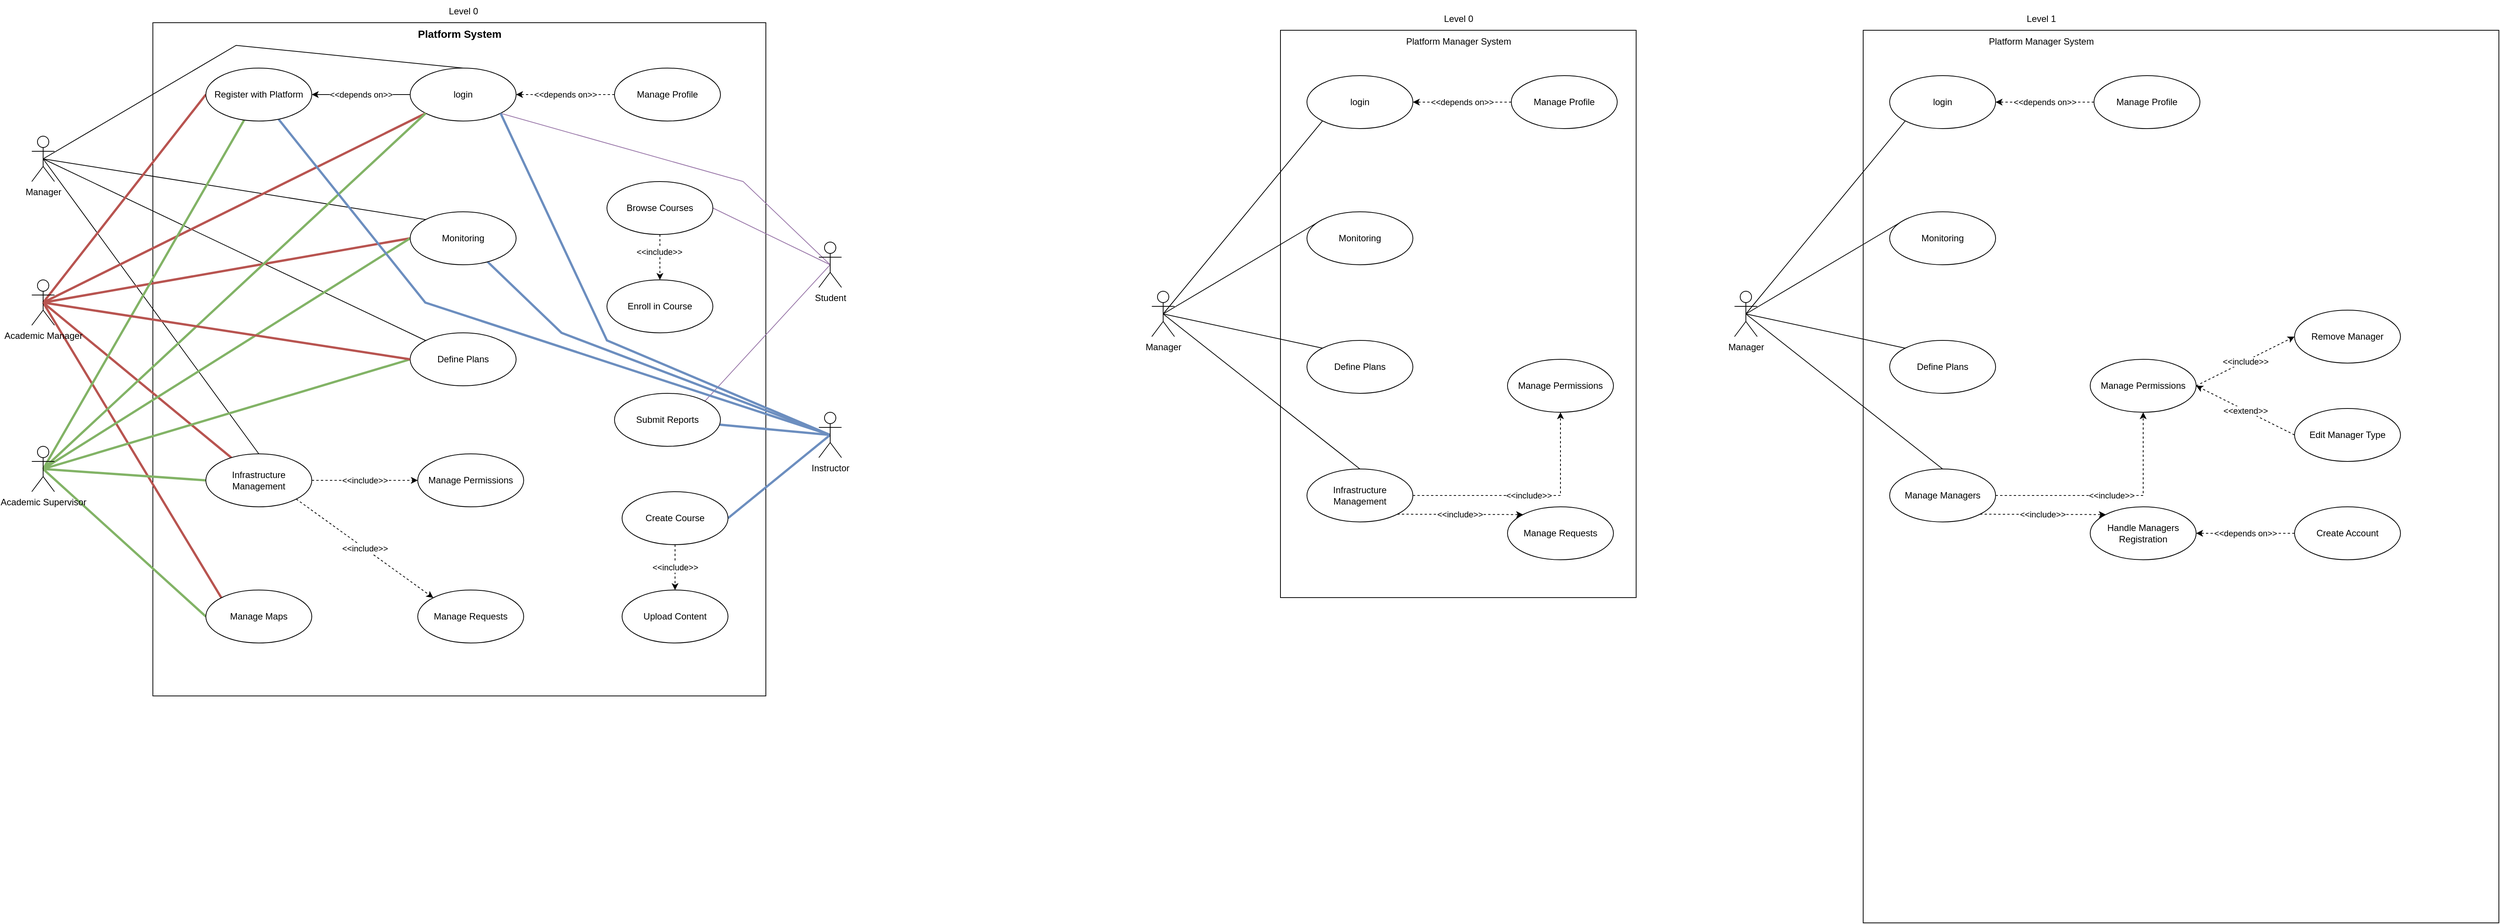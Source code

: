 <mxfile version="21.6.6" type="github">
  <diagram name="Page-1" id="dtunkNTb8zr2kekEWjOD">
    <mxGraphModel dx="2327" dy="809" grid="1" gridSize="10" guides="1" tooltips="1" connect="1" arrows="1" fold="1" page="1" pageScale="1" pageWidth="827" pageHeight="1169" math="0" shadow="0">
      <root>
        <mxCell id="0" />
        <mxCell id="1" parent="0" />
        <mxCell id="l33ZeKzNZCgtsfxWotkb-139" value="" style="rounded=0;whiteSpace=wrap;html=1;" vertex="1" parent="1">
          <mxGeometry x="1650" y="50" width="470" height="750" as="geometry" />
        </mxCell>
        <mxCell id="l33ZeKzNZCgtsfxWotkb-1" value="" style="rounded=0;whiteSpace=wrap;html=1;" vertex="1" parent="1">
          <mxGeometry x="160" y="40" width="810" height="890" as="geometry" />
        </mxCell>
        <mxCell id="l33ZeKzNZCgtsfxWotkb-4" value="&lt;span style=&quot;font-size: 14px;&quot;&gt;&lt;b&gt;Platform System&lt;/b&gt;&lt;/span&gt;" style="text;html=1;align=center;verticalAlign=middle;resizable=0;points=[];autosize=1;strokeColor=none;fillColor=none;" vertex="1" parent="1">
          <mxGeometry x="500" y="40" width="130" height="30" as="geometry" />
        </mxCell>
        <mxCell id="l33ZeKzNZCgtsfxWotkb-74" style="rounded=0;orthogonalLoop=1;jettySize=auto;html=1;exitX=0.5;exitY=0.5;exitDx=0;exitDy=0;exitPerimeter=0;entryX=0.5;entryY=0;entryDx=0;entryDy=0;endArrow=none;endFill=0;" edge="1" parent="1" source="l33ZeKzNZCgtsfxWotkb-6" target="l33ZeKzNZCgtsfxWotkb-7">
          <mxGeometry relative="1" as="geometry">
            <Array as="points">
              <mxPoint x="270" y="70" />
            </Array>
          </mxGeometry>
        </mxCell>
        <mxCell id="l33ZeKzNZCgtsfxWotkb-88" style="rounded=0;orthogonalLoop=1;jettySize=auto;html=1;exitX=0.5;exitY=0.5;exitDx=0;exitDy=0;exitPerimeter=0;entryX=0;entryY=0;entryDx=0;entryDy=0;endArrow=none;endFill=0;" edge="1" parent="1" source="l33ZeKzNZCgtsfxWotkb-6" target="l33ZeKzNZCgtsfxWotkb-35">
          <mxGeometry relative="1" as="geometry" />
        </mxCell>
        <mxCell id="l33ZeKzNZCgtsfxWotkb-89" style="rounded=0;orthogonalLoop=1;jettySize=auto;html=1;exitX=0.5;exitY=0.5;exitDx=0;exitDy=0;exitPerimeter=0;entryX=0;entryY=0;entryDx=0;entryDy=0;endArrow=none;endFill=0;" edge="1" parent="1" source="l33ZeKzNZCgtsfxWotkb-6" target="l33ZeKzNZCgtsfxWotkb-30">
          <mxGeometry relative="1" as="geometry" />
        </mxCell>
        <mxCell id="l33ZeKzNZCgtsfxWotkb-90" style="rounded=0;orthogonalLoop=1;jettySize=auto;html=1;exitX=0.5;exitY=0.5;exitDx=0;exitDy=0;exitPerimeter=0;entryX=0.5;entryY=0;entryDx=0;entryDy=0;endArrow=none;endFill=0;" edge="1" parent="1" source="l33ZeKzNZCgtsfxWotkb-6" target="l33ZeKzNZCgtsfxWotkb-51">
          <mxGeometry relative="1" as="geometry" />
        </mxCell>
        <mxCell id="l33ZeKzNZCgtsfxWotkb-6" value="Manager" style="shape=umlActor;verticalLabelPosition=bottom;verticalAlign=top;html=1;outlineConnect=0;" vertex="1" parent="1">
          <mxGeometry y="190" width="30" height="60" as="geometry" />
        </mxCell>
        <mxCell id="l33ZeKzNZCgtsfxWotkb-18" value="&amp;lt;&amp;lt;depends on&amp;gt;&amp;gt;" style="edgeStyle=orthogonalEdgeStyle;rounded=0;orthogonalLoop=1;jettySize=auto;html=1;exitX=0;exitY=0.5;exitDx=0;exitDy=0;" edge="1" parent="1" source="l33ZeKzNZCgtsfxWotkb-7" target="l33ZeKzNZCgtsfxWotkb-14">
          <mxGeometry relative="1" as="geometry" />
        </mxCell>
        <mxCell id="l33ZeKzNZCgtsfxWotkb-7" value="login" style="ellipse;whiteSpace=wrap;html=1;" vertex="1" parent="1">
          <mxGeometry x="500" y="100" width="140" height="70" as="geometry" />
        </mxCell>
        <mxCell id="l33ZeKzNZCgtsfxWotkb-9" value="&amp;lt;&amp;lt;depends on&amp;gt;&amp;gt;" style="edgeStyle=orthogonalEdgeStyle;rounded=0;orthogonalLoop=1;jettySize=auto;html=1;dashed=1;" edge="1" parent="1" source="l33ZeKzNZCgtsfxWotkb-8" target="l33ZeKzNZCgtsfxWotkb-7">
          <mxGeometry relative="1" as="geometry" />
        </mxCell>
        <mxCell id="l33ZeKzNZCgtsfxWotkb-8" value="Manage Profile" style="ellipse;whiteSpace=wrap;html=1;" vertex="1" parent="1">
          <mxGeometry x="770" y="100" width="140" height="70" as="geometry" />
        </mxCell>
        <mxCell id="l33ZeKzNZCgtsfxWotkb-75" style="rounded=0;orthogonalLoop=1;jettySize=auto;html=1;exitX=0.5;exitY=0.5;exitDx=0;exitDy=0;exitPerimeter=0;entryX=0;entryY=0.5;entryDx=0;entryDy=0;strokeColor=#b85450;fillColor=#f8cecc;endArrow=none;endFill=0;strokeWidth=3;" edge="1" parent="1" source="l33ZeKzNZCgtsfxWotkb-10" target="l33ZeKzNZCgtsfxWotkb-14">
          <mxGeometry relative="1" as="geometry" />
        </mxCell>
        <mxCell id="l33ZeKzNZCgtsfxWotkb-78" style="rounded=0;orthogonalLoop=1;jettySize=auto;html=1;exitX=0.5;exitY=0.5;exitDx=0;exitDy=0;exitPerimeter=0;entryX=0;entryY=1;entryDx=0;entryDy=0;strokeColor=#b85450;fillColor=#f8cecc;endArrow=none;endFill=0;strokeWidth=3;" edge="1" parent="1" source="l33ZeKzNZCgtsfxWotkb-10" target="l33ZeKzNZCgtsfxWotkb-7">
          <mxGeometry relative="1" as="geometry" />
        </mxCell>
        <mxCell id="l33ZeKzNZCgtsfxWotkb-79" style="rounded=0;orthogonalLoop=1;jettySize=auto;html=1;exitX=0.5;exitY=0.5;exitDx=0;exitDy=0;exitPerimeter=0;strokeColor=#b85450;fillColor=#f8cecc;endArrow=none;endFill=0;strokeWidth=3;" edge="1" parent="1" source="l33ZeKzNZCgtsfxWotkb-10" target="l33ZeKzNZCgtsfxWotkb-51">
          <mxGeometry relative="1" as="geometry" />
        </mxCell>
        <mxCell id="l33ZeKzNZCgtsfxWotkb-80" style="rounded=0;orthogonalLoop=1;jettySize=auto;html=1;exitX=0.5;exitY=0.5;exitDx=0;exitDy=0;exitPerimeter=0;entryX=0;entryY=0;entryDx=0;entryDy=0;strokeColor=#b85450;fillColor=#f8cecc;endArrow=none;endFill=0;strokeWidth=3;" edge="1" parent="1" source="l33ZeKzNZCgtsfxWotkb-10" target="l33ZeKzNZCgtsfxWotkb-50">
          <mxGeometry relative="1" as="geometry" />
        </mxCell>
        <mxCell id="l33ZeKzNZCgtsfxWotkb-83" style="rounded=0;orthogonalLoop=1;jettySize=auto;html=1;exitX=0.5;exitY=0.5;exitDx=0;exitDy=0;exitPerimeter=0;entryX=0;entryY=0.5;entryDx=0;entryDy=0;strokeColor=#b85450;fillColor=#f8cecc;endArrow=none;endFill=0;strokeWidth=3;" edge="1" parent="1" source="l33ZeKzNZCgtsfxWotkb-10" target="l33ZeKzNZCgtsfxWotkb-35">
          <mxGeometry relative="1" as="geometry" />
        </mxCell>
        <mxCell id="l33ZeKzNZCgtsfxWotkb-10" value="Academic Manager" style="shape=umlActor;verticalLabelPosition=bottom;verticalAlign=top;html=1;outlineConnect=0;" vertex="1" parent="1">
          <mxGeometry y="380" width="30" height="60" as="geometry" />
        </mxCell>
        <mxCell id="l33ZeKzNZCgtsfxWotkb-93" style="rounded=0;orthogonalLoop=1;jettySize=auto;html=1;exitX=0.5;exitY=0.5;exitDx=0;exitDy=0;exitPerimeter=0;entryX=1;entryY=0.5;entryDx=0;entryDy=0;endArrow=none;endFill=0;fillColor=#e1d5e7;strokeColor=#9673a6;" edge="1" parent="1" source="l33ZeKzNZCgtsfxWotkb-11" target="l33ZeKzNZCgtsfxWotkb-48">
          <mxGeometry relative="1" as="geometry">
            <Array as="points" />
          </mxGeometry>
        </mxCell>
        <mxCell id="l33ZeKzNZCgtsfxWotkb-94" style="rounded=0;orthogonalLoop=1;jettySize=auto;html=1;exitX=0.5;exitY=0.5;exitDx=0;exitDy=0;exitPerimeter=0;entryX=1;entryY=1;entryDx=0;entryDy=0;endArrow=none;endFill=0;fillColor=#e1d5e7;strokeColor=#9673a6;" edge="1" parent="1" source="l33ZeKzNZCgtsfxWotkb-11" target="l33ZeKzNZCgtsfxWotkb-7">
          <mxGeometry relative="1" as="geometry">
            <Array as="points">
              <mxPoint x="940" y="250" />
            </Array>
          </mxGeometry>
        </mxCell>
        <mxCell id="l33ZeKzNZCgtsfxWotkb-97" style="rounded=0;orthogonalLoop=1;jettySize=auto;html=1;exitX=0.5;exitY=0.5;exitDx=0;exitDy=0;exitPerimeter=0;entryX=1;entryY=0;entryDx=0;entryDy=0;endArrow=none;endFill=0;fillColor=#e1d5e7;strokeColor=#9673a6;" edge="1" parent="1" source="l33ZeKzNZCgtsfxWotkb-11" target="l33ZeKzNZCgtsfxWotkb-49">
          <mxGeometry relative="1" as="geometry" />
        </mxCell>
        <mxCell id="l33ZeKzNZCgtsfxWotkb-11" value="Student" style="shape=umlActor;verticalLabelPosition=bottom;verticalAlign=top;html=1;outlineConnect=0;" vertex="1" parent="1">
          <mxGeometry x="1040" y="330" width="30" height="60" as="geometry" />
        </mxCell>
        <mxCell id="l33ZeKzNZCgtsfxWotkb-84" style="rounded=0;orthogonalLoop=1;jettySize=auto;html=1;exitX=0.5;exitY=0.5;exitDx=0;exitDy=0;exitPerimeter=0;entryX=0;entryY=0.5;entryDx=0;entryDy=0;strokeColor=#82b366;fillColor=#d5e8d4;endArrow=none;endFill=0;strokeWidth=3;" edge="1" parent="1" source="l33ZeKzNZCgtsfxWotkb-12" target="l33ZeKzNZCgtsfxWotkb-50">
          <mxGeometry relative="1" as="geometry" />
        </mxCell>
        <mxCell id="l33ZeKzNZCgtsfxWotkb-85" style="rounded=0;orthogonalLoop=1;jettySize=auto;html=1;exitX=0.5;exitY=0.5;exitDx=0;exitDy=0;exitPerimeter=0;entryX=0;entryY=0.5;entryDx=0;entryDy=0;strokeColor=#82b366;fillColor=#d5e8d4;endArrow=none;endFill=0;strokeWidth=3;" edge="1" parent="1" source="l33ZeKzNZCgtsfxWotkb-12" target="l33ZeKzNZCgtsfxWotkb-51">
          <mxGeometry relative="1" as="geometry" />
        </mxCell>
        <mxCell id="l33ZeKzNZCgtsfxWotkb-86" style="rounded=0;orthogonalLoop=1;jettySize=auto;html=1;exitX=0.5;exitY=0.5;exitDx=0;exitDy=0;exitPerimeter=0;entryX=0;entryY=0.5;entryDx=0;entryDy=0;strokeColor=#82b366;fillColor=#d5e8d4;endArrow=none;endFill=0;strokeWidth=3;" edge="1" parent="1" source="l33ZeKzNZCgtsfxWotkb-12" target="l33ZeKzNZCgtsfxWotkb-30">
          <mxGeometry relative="1" as="geometry" />
        </mxCell>
        <mxCell id="l33ZeKzNZCgtsfxWotkb-87" style="rounded=0;orthogonalLoop=1;jettySize=auto;html=1;exitX=0.5;exitY=0.5;exitDx=0;exitDy=0;exitPerimeter=0;entryX=0;entryY=0.5;entryDx=0;entryDy=0;strokeColor=#82b366;fillColor=#d5e8d4;endArrow=none;endFill=0;strokeWidth=3;" edge="1" parent="1" source="l33ZeKzNZCgtsfxWotkb-12" target="l33ZeKzNZCgtsfxWotkb-35">
          <mxGeometry relative="1" as="geometry" />
        </mxCell>
        <mxCell id="l33ZeKzNZCgtsfxWotkb-91" style="rounded=0;orthogonalLoop=1;jettySize=auto;html=1;exitX=0.5;exitY=0.5;exitDx=0;exitDy=0;exitPerimeter=0;entryX=0;entryY=1;entryDx=0;entryDy=0;fillColor=#d5e8d4;strokeColor=#82b366;endArrow=none;endFill=0;strokeWidth=3;" edge="1" parent="1" source="l33ZeKzNZCgtsfxWotkb-12" target="l33ZeKzNZCgtsfxWotkb-7">
          <mxGeometry relative="1" as="geometry" />
        </mxCell>
        <mxCell id="l33ZeKzNZCgtsfxWotkb-106" style="rounded=0;orthogonalLoop=1;jettySize=auto;html=1;exitX=0.5;exitY=0.5;exitDx=0;exitDy=0;exitPerimeter=0;endArrow=none;endFill=0;fillColor=#d5e8d4;strokeColor=#82b366;strokeWidth=3;" edge="1" parent="1" source="l33ZeKzNZCgtsfxWotkb-12" target="l33ZeKzNZCgtsfxWotkb-14">
          <mxGeometry relative="1" as="geometry" />
        </mxCell>
        <mxCell id="l33ZeKzNZCgtsfxWotkb-12" value="Academic Supervisor" style="shape=umlActor;verticalLabelPosition=bottom;verticalAlign=top;html=1;outlineConnect=0;" vertex="1" parent="1">
          <mxGeometry y="600" width="30" height="60" as="geometry" />
        </mxCell>
        <mxCell id="l33ZeKzNZCgtsfxWotkb-96" style="rounded=0;orthogonalLoop=1;jettySize=auto;html=1;exitX=0.5;exitY=0.5;exitDx=0;exitDy=0;exitPerimeter=0;endArrow=none;endFill=0;fillColor=#dae8fc;strokeColor=#6c8ebf;strokeWidth=3;" edge="1" parent="1" source="l33ZeKzNZCgtsfxWotkb-13" target="l33ZeKzNZCgtsfxWotkb-49">
          <mxGeometry relative="1" as="geometry" />
        </mxCell>
        <mxCell id="l33ZeKzNZCgtsfxWotkb-98" style="rounded=0;orthogonalLoop=1;jettySize=auto;html=1;exitX=0.5;exitY=0.5;exitDx=0;exitDy=0;exitPerimeter=0;entryX=1;entryY=0.5;entryDx=0;entryDy=0;endArrow=none;endFill=0;fillColor=#dae8fc;strokeColor=#6c8ebf;strokeWidth=3;" edge="1" parent="1" source="l33ZeKzNZCgtsfxWotkb-13" target="l33ZeKzNZCgtsfxWotkb-53">
          <mxGeometry relative="1" as="geometry" />
        </mxCell>
        <mxCell id="l33ZeKzNZCgtsfxWotkb-99" style="rounded=0;orthogonalLoop=1;jettySize=auto;html=1;exitX=0.5;exitY=0.5;exitDx=0;exitDy=0;exitPerimeter=0;entryX=1;entryY=1;entryDx=0;entryDy=0;endArrow=none;endFill=0;fillColor=#dae8fc;strokeColor=#6c8ebf;strokeWidth=3;" edge="1" parent="1" source="l33ZeKzNZCgtsfxWotkb-13" target="l33ZeKzNZCgtsfxWotkb-7">
          <mxGeometry relative="1" as="geometry">
            <Array as="points">
              <mxPoint x="760" y="460" />
            </Array>
          </mxGeometry>
        </mxCell>
        <mxCell id="l33ZeKzNZCgtsfxWotkb-107" style="rounded=0;orthogonalLoop=1;jettySize=auto;html=1;exitX=0.5;exitY=0.5;exitDx=0;exitDy=0;exitPerimeter=0;endArrow=none;endFill=0;fillColor=#dae8fc;strokeColor=#6c8ebf;strokeWidth=3;" edge="1" parent="1" source="l33ZeKzNZCgtsfxWotkb-13" target="l33ZeKzNZCgtsfxWotkb-14">
          <mxGeometry relative="1" as="geometry">
            <Array as="points">
              <mxPoint x="520" y="410" />
            </Array>
          </mxGeometry>
        </mxCell>
        <mxCell id="l33ZeKzNZCgtsfxWotkb-108" style="rounded=0;orthogonalLoop=1;jettySize=auto;html=1;exitX=0.5;exitY=0.5;exitDx=0;exitDy=0;exitPerimeter=0;endArrow=none;endFill=0;fillColor=#dae8fc;strokeColor=#6c8ebf;strokeWidth=3;" edge="1" parent="1" source="l33ZeKzNZCgtsfxWotkb-13" target="l33ZeKzNZCgtsfxWotkb-35">
          <mxGeometry relative="1" as="geometry">
            <Array as="points">
              <mxPoint x="700" y="450" />
            </Array>
          </mxGeometry>
        </mxCell>
        <mxCell id="l33ZeKzNZCgtsfxWotkb-13" value="Instructor" style="shape=umlActor;verticalLabelPosition=bottom;verticalAlign=top;html=1;outlineConnect=0;" vertex="1" parent="1">
          <mxGeometry x="1040" y="555" width="30" height="60" as="geometry" />
        </mxCell>
        <mxCell id="l33ZeKzNZCgtsfxWotkb-14" value="Register with Platform" style="ellipse;whiteSpace=wrap;html=1;" vertex="1" parent="1">
          <mxGeometry x="230" y="100" width="140" height="70" as="geometry" />
        </mxCell>
        <mxCell id="l33ZeKzNZCgtsfxWotkb-29" value="Manage Permissions" style="ellipse;whiteSpace=wrap;html=1;" vertex="1" parent="1">
          <mxGeometry x="510" y="610" width="140" height="70" as="geometry" />
        </mxCell>
        <mxCell id="l33ZeKzNZCgtsfxWotkb-30" value="Define Plans" style="ellipse;whiteSpace=wrap;html=1;" vertex="1" parent="1">
          <mxGeometry x="500" y="450" width="140" height="70" as="geometry" />
        </mxCell>
        <mxCell id="l33ZeKzNZCgtsfxWotkb-34" value="Manage Requests" style="ellipse;whiteSpace=wrap;html=1;" vertex="1" parent="1">
          <mxGeometry x="510" y="790" width="140" height="70" as="geometry" />
        </mxCell>
        <mxCell id="l33ZeKzNZCgtsfxWotkb-35" value="Monitoring" style="ellipse;whiteSpace=wrap;html=1;" vertex="1" parent="1">
          <mxGeometry x="500" y="290" width="140" height="70" as="geometry" />
        </mxCell>
        <mxCell id="l33ZeKzNZCgtsfxWotkb-37" value="Level 0" style="text;html=1;align=center;verticalAlign=middle;resizable=0;points=[];autosize=1;strokeColor=none;fillColor=none;" vertex="1" parent="1">
          <mxGeometry x="540" y="10" width="60" height="30" as="geometry" />
        </mxCell>
        <mxCell id="l33ZeKzNZCgtsfxWotkb-95" style="edgeStyle=orthogonalEdgeStyle;rounded=0;orthogonalLoop=1;jettySize=auto;html=1;exitX=0.5;exitY=1;exitDx=0;exitDy=0;dashed=1;" edge="1" parent="1" source="l33ZeKzNZCgtsfxWotkb-48" target="l33ZeKzNZCgtsfxWotkb-52">
          <mxGeometry relative="1" as="geometry" />
        </mxCell>
        <mxCell id="l33ZeKzNZCgtsfxWotkb-103" value="&amp;lt;&amp;lt;include&amp;gt;&amp;gt;" style="edgeLabel;html=1;align=center;verticalAlign=middle;resizable=0;points=[];" vertex="1" connectable="0" parent="l33ZeKzNZCgtsfxWotkb-95">
          <mxGeometry x="-0.242" y="-1" relative="1" as="geometry">
            <mxPoint as="offset" />
          </mxGeometry>
        </mxCell>
        <mxCell id="l33ZeKzNZCgtsfxWotkb-48" value="Browse Courses" style="ellipse;whiteSpace=wrap;html=1;" vertex="1" parent="1">
          <mxGeometry x="760" y="250" width="140" height="70" as="geometry" />
        </mxCell>
        <mxCell id="l33ZeKzNZCgtsfxWotkb-49" value="Submit Reports" style="ellipse;whiteSpace=wrap;html=1;" vertex="1" parent="1">
          <mxGeometry x="770" y="530" width="140" height="70" as="geometry" />
        </mxCell>
        <mxCell id="l33ZeKzNZCgtsfxWotkb-50" value="Manage Maps" style="ellipse;whiteSpace=wrap;html=1;" vertex="1" parent="1">
          <mxGeometry x="230" y="790" width="140" height="70" as="geometry" />
        </mxCell>
        <mxCell id="l33ZeKzNZCgtsfxWotkb-81" value="&amp;lt;&amp;lt;include&amp;gt;&amp;gt;" style="edgeStyle=orthogonalEdgeStyle;rounded=0;orthogonalLoop=1;jettySize=auto;html=1;exitX=1;exitY=0.5;exitDx=0;exitDy=0;dashed=1;" edge="1" parent="1" source="l33ZeKzNZCgtsfxWotkb-51" target="l33ZeKzNZCgtsfxWotkb-29">
          <mxGeometry relative="1" as="geometry" />
        </mxCell>
        <mxCell id="l33ZeKzNZCgtsfxWotkb-82" value="&amp;lt;&amp;lt;include&amp;gt;&amp;gt;" style="rounded=0;orthogonalLoop=1;jettySize=auto;html=1;exitX=1;exitY=1;exitDx=0;exitDy=0;entryX=0;entryY=0;entryDx=0;entryDy=0;dashed=1;" edge="1" parent="1" source="l33ZeKzNZCgtsfxWotkb-51" target="l33ZeKzNZCgtsfxWotkb-34">
          <mxGeometry relative="1" as="geometry" />
        </mxCell>
        <mxCell id="l33ZeKzNZCgtsfxWotkb-51" value="Infrastructure Management" style="ellipse;whiteSpace=wrap;html=1;" vertex="1" parent="1">
          <mxGeometry x="230" y="610" width="140" height="70" as="geometry" />
        </mxCell>
        <mxCell id="l33ZeKzNZCgtsfxWotkb-52" value="Enroll in Course" style="ellipse;whiteSpace=wrap;html=1;" vertex="1" parent="1">
          <mxGeometry x="760" y="380" width="140" height="70" as="geometry" />
        </mxCell>
        <mxCell id="l33ZeKzNZCgtsfxWotkb-102" value="&amp;lt;&amp;lt;include&amp;gt;&amp;gt;" style="edgeStyle=orthogonalEdgeStyle;rounded=0;orthogonalLoop=1;jettySize=auto;html=1;dashed=1;" edge="1" parent="1" source="l33ZeKzNZCgtsfxWotkb-53" target="l33ZeKzNZCgtsfxWotkb-101">
          <mxGeometry relative="1" as="geometry" />
        </mxCell>
        <mxCell id="l33ZeKzNZCgtsfxWotkb-53" value="Create Course" style="ellipse;whiteSpace=wrap;html=1;" vertex="1" parent="1">
          <mxGeometry x="780" y="660" width="140" height="70" as="geometry" />
        </mxCell>
        <mxCell id="l33ZeKzNZCgtsfxWotkb-77" style="rounded=0;orthogonalLoop=1;jettySize=auto;html=1;exitX=0.5;exitY=0.5;exitDx=0;exitDy=0;exitPerimeter=0;entryX=0;entryY=0.5;entryDx=0;entryDy=0;strokeColor=#b85450;fillColor=#f8cecc;endArrow=none;endFill=0;strokeWidth=3;" edge="1" parent="1" source="l33ZeKzNZCgtsfxWotkb-10" target="l33ZeKzNZCgtsfxWotkb-30">
          <mxGeometry relative="1" as="geometry">
            <mxPoint x="25" y="420" as="sourcePoint" />
            <mxPoint x="240" y="145" as="targetPoint" />
          </mxGeometry>
        </mxCell>
        <mxCell id="l33ZeKzNZCgtsfxWotkb-101" value="Upload Content" style="ellipse;whiteSpace=wrap;html=1;" vertex="1" parent="1">
          <mxGeometry x="780" y="790" width="140" height="70" as="geometry" />
        </mxCell>
        <mxCell id="l33ZeKzNZCgtsfxWotkb-110" value="Platform Manager System" style="text;html=1;align=center;verticalAlign=middle;resizable=0;points=[];autosize=1;strokeColor=none;fillColor=none;" vertex="1" parent="1">
          <mxGeometry x="1805" y="50" width="160" height="30" as="geometry" />
        </mxCell>
        <mxCell id="l33ZeKzNZCgtsfxWotkb-111" value="Level 0" style="text;html=1;align=center;verticalAlign=middle;resizable=0;points=[];autosize=1;strokeColor=none;fillColor=none;" vertex="1" parent="1">
          <mxGeometry x="1855" y="20" width="60" height="30" as="geometry" />
        </mxCell>
        <mxCell id="l33ZeKzNZCgtsfxWotkb-122" style="rounded=0;orthogonalLoop=1;jettySize=auto;html=1;exitX=0.5;exitY=0.5;exitDx=0;exitDy=0;exitPerimeter=0;entryX=0.5;entryY=0;entryDx=0;entryDy=0;endArrow=none;endFill=0;" edge="1" parent="1" source="l33ZeKzNZCgtsfxWotkb-126" target="l33ZeKzNZCgtsfxWotkb-128">
          <mxGeometry relative="1" as="geometry">
            <Array as="points" />
          </mxGeometry>
        </mxCell>
        <mxCell id="l33ZeKzNZCgtsfxWotkb-123" style="rounded=0;orthogonalLoop=1;jettySize=auto;html=1;exitX=0.5;exitY=0.5;exitDx=0;exitDy=0;exitPerimeter=0;entryX=0;entryY=0;entryDx=0;entryDy=0;endArrow=none;endFill=0;" edge="1" parent="1" source="l33ZeKzNZCgtsfxWotkb-126" target="l33ZeKzNZCgtsfxWotkb-135">
          <mxGeometry relative="1" as="geometry" />
        </mxCell>
        <mxCell id="l33ZeKzNZCgtsfxWotkb-124" style="rounded=0;orthogonalLoop=1;jettySize=auto;html=1;exitX=0.5;exitY=0.5;exitDx=0;exitDy=0;exitPerimeter=0;entryX=0;entryY=0;entryDx=0;entryDy=0;endArrow=none;endFill=0;" edge="1" parent="1" source="l33ZeKzNZCgtsfxWotkb-126" target="l33ZeKzNZCgtsfxWotkb-133">
          <mxGeometry relative="1" as="geometry" />
        </mxCell>
        <mxCell id="l33ZeKzNZCgtsfxWotkb-125" style="rounded=0;orthogonalLoop=1;jettySize=auto;html=1;exitX=0.5;exitY=0.5;exitDx=0;exitDy=0;exitPerimeter=0;entryX=0.5;entryY=0;entryDx=0;entryDy=0;endArrow=none;endFill=0;" edge="1" parent="1" source="l33ZeKzNZCgtsfxWotkb-126" target="l33ZeKzNZCgtsfxWotkb-138">
          <mxGeometry relative="1" as="geometry" />
        </mxCell>
        <mxCell id="l33ZeKzNZCgtsfxWotkb-126" value="Manager" style="shape=umlActor;verticalLabelPosition=bottom;verticalAlign=top;html=1;outlineConnect=0;" vertex="1" parent="1">
          <mxGeometry x="1480" y="395" width="30" height="60" as="geometry" />
        </mxCell>
        <mxCell id="l33ZeKzNZCgtsfxWotkb-128" value="login" style="ellipse;whiteSpace=wrap;html=1;" vertex="1" parent="1">
          <mxGeometry x="1685" y="110" width="140" height="70" as="geometry" />
        </mxCell>
        <mxCell id="l33ZeKzNZCgtsfxWotkb-129" value="&amp;lt;&amp;lt;depends on&amp;gt;&amp;gt;" style="edgeStyle=orthogonalEdgeStyle;rounded=0;orthogonalLoop=1;jettySize=auto;html=1;dashed=1;" edge="1" parent="1" source="l33ZeKzNZCgtsfxWotkb-130" target="l33ZeKzNZCgtsfxWotkb-128">
          <mxGeometry relative="1" as="geometry" />
        </mxCell>
        <mxCell id="l33ZeKzNZCgtsfxWotkb-130" value="Manage Profile" style="ellipse;whiteSpace=wrap;html=1;" vertex="1" parent="1">
          <mxGeometry x="1955" y="110" width="140" height="70" as="geometry" />
        </mxCell>
        <mxCell id="l33ZeKzNZCgtsfxWotkb-132" value="Manage Permissions" style="ellipse;whiteSpace=wrap;html=1;" vertex="1" parent="1">
          <mxGeometry x="1950" y="485" width="140" height="70" as="geometry" />
        </mxCell>
        <mxCell id="l33ZeKzNZCgtsfxWotkb-133" value="Define Plans" style="ellipse;whiteSpace=wrap;html=1;" vertex="1" parent="1">
          <mxGeometry x="1685" y="460" width="140" height="70" as="geometry" />
        </mxCell>
        <mxCell id="l33ZeKzNZCgtsfxWotkb-134" value="Manage Requests" style="ellipse;whiteSpace=wrap;html=1;" vertex="1" parent="1">
          <mxGeometry x="1950" y="680" width="140" height="70" as="geometry" />
        </mxCell>
        <mxCell id="l33ZeKzNZCgtsfxWotkb-135" value="Monitoring" style="ellipse;whiteSpace=wrap;html=1;" vertex="1" parent="1">
          <mxGeometry x="1685" y="290" width="140" height="70" as="geometry" />
        </mxCell>
        <mxCell id="l33ZeKzNZCgtsfxWotkb-136" value="&amp;lt;&amp;lt;include&amp;gt;&amp;gt;" style="edgeStyle=orthogonalEdgeStyle;rounded=0;orthogonalLoop=1;jettySize=auto;html=1;exitX=1;exitY=0.5;exitDx=0;exitDy=0;dashed=1;" edge="1" parent="1" source="l33ZeKzNZCgtsfxWotkb-138" target="l33ZeKzNZCgtsfxWotkb-132">
          <mxGeometry relative="1" as="geometry" />
        </mxCell>
        <mxCell id="l33ZeKzNZCgtsfxWotkb-137" value="&amp;lt;&amp;lt;include&amp;gt;&amp;gt;" style="rounded=0;orthogonalLoop=1;jettySize=auto;html=1;exitX=1;exitY=1;exitDx=0;exitDy=0;entryX=0;entryY=0;entryDx=0;entryDy=0;dashed=1;" edge="1" parent="1" source="l33ZeKzNZCgtsfxWotkb-138" target="l33ZeKzNZCgtsfxWotkb-134">
          <mxGeometry relative="1" as="geometry" />
        </mxCell>
        <mxCell id="l33ZeKzNZCgtsfxWotkb-138" value="Infrastructure Management" style="ellipse;whiteSpace=wrap;html=1;" vertex="1" parent="1">
          <mxGeometry x="1685" y="630" width="140" height="70" as="geometry" />
        </mxCell>
        <mxCell id="l33ZeKzNZCgtsfxWotkb-140" value="" style="rounded=0;whiteSpace=wrap;html=1;" vertex="1" parent="1">
          <mxGeometry x="2420" y="50" width="840" height="1180" as="geometry" />
        </mxCell>
        <mxCell id="l33ZeKzNZCgtsfxWotkb-141" value="Platform Manager System" style="text;html=1;align=center;verticalAlign=middle;resizable=0;points=[];autosize=1;strokeColor=none;fillColor=none;" vertex="1" parent="1">
          <mxGeometry x="2575" y="50" width="160" height="30" as="geometry" />
        </mxCell>
        <mxCell id="l33ZeKzNZCgtsfxWotkb-142" value="Level 1" style="text;html=1;align=center;verticalAlign=middle;resizable=0;points=[];autosize=1;strokeColor=none;fillColor=none;" vertex="1" parent="1">
          <mxGeometry x="2625" y="20" width="60" height="30" as="geometry" />
        </mxCell>
        <mxCell id="l33ZeKzNZCgtsfxWotkb-143" style="rounded=0;orthogonalLoop=1;jettySize=auto;html=1;exitX=0.5;exitY=0.5;exitDx=0;exitDy=0;exitPerimeter=0;entryX=0.5;entryY=0;entryDx=0;entryDy=0;endArrow=none;endFill=0;" edge="1" source="l33ZeKzNZCgtsfxWotkb-147" target="l33ZeKzNZCgtsfxWotkb-148" parent="1">
          <mxGeometry relative="1" as="geometry">
            <Array as="points" />
          </mxGeometry>
        </mxCell>
        <mxCell id="l33ZeKzNZCgtsfxWotkb-144" style="rounded=0;orthogonalLoop=1;jettySize=auto;html=1;exitX=0.5;exitY=0.5;exitDx=0;exitDy=0;exitPerimeter=0;entryX=0;entryY=0;entryDx=0;entryDy=0;endArrow=none;endFill=0;" edge="1" source="l33ZeKzNZCgtsfxWotkb-147" target="l33ZeKzNZCgtsfxWotkb-154" parent="1">
          <mxGeometry relative="1" as="geometry" />
        </mxCell>
        <mxCell id="l33ZeKzNZCgtsfxWotkb-145" style="rounded=0;orthogonalLoop=1;jettySize=auto;html=1;exitX=0.5;exitY=0.5;exitDx=0;exitDy=0;exitPerimeter=0;entryX=0;entryY=0;entryDx=0;entryDy=0;endArrow=none;endFill=0;" edge="1" source="l33ZeKzNZCgtsfxWotkb-147" target="l33ZeKzNZCgtsfxWotkb-152" parent="1">
          <mxGeometry relative="1" as="geometry" />
        </mxCell>
        <mxCell id="l33ZeKzNZCgtsfxWotkb-146" style="rounded=0;orthogonalLoop=1;jettySize=auto;html=1;exitX=0.5;exitY=0.5;exitDx=0;exitDy=0;exitPerimeter=0;entryX=0.5;entryY=0;entryDx=0;entryDy=0;endArrow=none;endFill=0;" edge="1" source="l33ZeKzNZCgtsfxWotkb-147" target="l33ZeKzNZCgtsfxWotkb-157" parent="1">
          <mxGeometry relative="1" as="geometry" />
        </mxCell>
        <mxCell id="l33ZeKzNZCgtsfxWotkb-147" value="Manager" style="shape=umlActor;verticalLabelPosition=bottom;verticalAlign=top;html=1;outlineConnect=0;" vertex="1" parent="1">
          <mxGeometry x="2250" y="395" width="30" height="60" as="geometry" />
        </mxCell>
        <mxCell id="l33ZeKzNZCgtsfxWotkb-148" value="login" style="ellipse;whiteSpace=wrap;html=1;" vertex="1" parent="1">
          <mxGeometry x="2455" y="110" width="140" height="70" as="geometry" />
        </mxCell>
        <mxCell id="l33ZeKzNZCgtsfxWotkb-149" value="&amp;lt;&amp;lt;depends on&amp;gt;&amp;gt;" style="edgeStyle=orthogonalEdgeStyle;rounded=0;orthogonalLoop=1;jettySize=auto;html=1;dashed=1;" edge="1" source="l33ZeKzNZCgtsfxWotkb-150" target="l33ZeKzNZCgtsfxWotkb-148" parent="1">
          <mxGeometry relative="1" as="geometry" />
        </mxCell>
        <mxCell id="l33ZeKzNZCgtsfxWotkb-150" value="Manage Profile" style="ellipse;whiteSpace=wrap;html=1;" vertex="1" parent="1">
          <mxGeometry x="2725" y="110" width="140" height="70" as="geometry" />
        </mxCell>
        <mxCell id="l33ZeKzNZCgtsfxWotkb-169" value="&amp;lt;&amp;lt;include&amp;gt;&amp;gt;" style="rounded=0;orthogonalLoop=1;jettySize=auto;html=1;exitX=1;exitY=0.5;exitDx=0;exitDy=0;entryX=0;entryY=0.5;entryDx=0;entryDy=0;dashed=1;" edge="1" parent="1" source="l33ZeKzNZCgtsfxWotkb-151" target="l33ZeKzNZCgtsfxWotkb-160">
          <mxGeometry relative="1" as="geometry">
            <mxPoint x="2990.0" y="455" as="targetPoint" />
          </mxGeometry>
        </mxCell>
        <mxCell id="l33ZeKzNZCgtsfxWotkb-151" value="Manage Permissions" style="ellipse;whiteSpace=wrap;html=1;" vertex="1" parent="1">
          <mxGeometry x="2720" y="485" width="140" height="70" as="geometry" />
        </mxCell>
        <mxCell id="l33ZeKzNZCgtsfxWotkb-152" value="Define Plans" style="ellipse;whiteSpace=wrap;html=1;" vertex="1" parent="1">
          <mxGeometry x="2455" y="460" width="140" height="70" as="geometry" />
        </mxCell>
        <mxCell id="l33ZeKzNZCgtsfxWotkb-153" value="Handle Managers Registration" style="ellipse;whiteSpace=wrap;html=1;" vertex="1" parent="1">
          <mxGeometry x="2720" y="680" width="140" height="70" as="geometry" />
        </mxCell>
        <mxCell id="l33ZeKzNZCgtsfxWotkb-154" value="Monitoring" style="ellipse;whiteSpace=wrap;html=1;" vertex="1" parent="1">
          <mxGeometry x="2455" y="290" width="140" height="70" as="geometry" />
        </mxCell>
        <mxCell id="l33ZeKzNZCgtsfxWotkb-155" value="&amp;lt;&amp;lt;include&amp;gt;&amp;gt;" style="edgeStyle=orthogonalEdgeStyle;rounded=0;orthogonalLoop=1;jettySize=auto;html=1;exitX=1;exitY=0.5;exitDx=0;exitDy=0;dashed=1;" edge="1" source="l33ZeKzNZCgtsfxWotkb-157" target="l33ZeKzNZCgtsfxWotkb-151" parent="1">
          <mxGeometry relative="1" as="geometry" />
        </mxCell>
        <mxCell id="l33ZeKzNZCgtsfxWotkb-156" value="&amp;lt;&amp;lt;include&amp;gt;&amp;gt;" style="rounded=0;orthogonalLoop=1;jettySize=auto;html=1;exitX=1;exitY=1;exitDx=0;exitDy=0;entryX=0;entryY=0;entryDx=0;entryDy=0;dashed=1;" edge="1" source="l33ZeKzNZCgtsfxWotkb-157" target="l33ZeKzNZCgtsfxWotkb-153" parent="1">
          <mxGeometry relative="1" as="geometry" />
        </mxCell>
        <mxCell id="l33ZeKzNZCgtsfxWotkb-157" value="Manage Managers" style="ellipse;whiteSpace=wrap;html=1;" vertex="1" parent="1">
          <mxGeometry x="2455" y="630" width="140" height="70" as="geometry" />
        </mxCell>
        <mxCell id="l33ZeKzNZCgtsfxWotkb-160" value="Remove Manager" style="ellipse;whiteSpace=wrap;html=1;" vertex="1" parent="1">
          <mxGeometry x="2990" y="420" width="140" height="70" as="geometry" />
        </mxCell>
        <mxCell id="l33ZeKzNZCgtsfxWotkb-164" value="&amp;lt;&amp;lt;depends on&amp;gt;&amp;gt;" style="edgeStyle=orthogonalEdgeStyle;rounded=0;orthogonalLoop=1;jettySize=auto;html=1;dashed=1;" edge="1" parent="1" source="l33ZeKzNZCgtsfxWotkb-163" target="l33ZeKzNZCgtsfxWotkb-153">
          <mxGeometry relative="1" as="geometry" />
        </mxCell>
        <mxCell id="l33ZeKzNZCgtsfxWotkb-163" value="Create Account" style="ellipse;whiteSpace=wrap;html=1;" vertex="1" parent="1">
          <mxGeometry x="2990" y="680" width="140" height="70" as="geometry" />
        </mxCell>
        <mxCell id="l33ZeKzNZCgtsfxWotkb-170" value="&amp;lt;&amp;lt;extend&amp;gt;&amp;gt;" style="rounded=0;orthogonalLoop=1;jettySize=auto;html=1;exitX=0;exitY=0.5;exitDx=0;exitDy=0;dashed=1;" edge="1" parent="1" source="l33ZeKzNZCgtsfxWotkb-166">
          <mxGeometry relative="1" as="geometry">
            <mxPoint x="2860" y="520.0" as="targetPoint" />
          </mxGeometry>
        </mxCell>
        <mxCell id="l33ZeKzNZCgtsfxWotkb-166" value="Edit Manager Type" style="ellipse;whiteSpace=wrap;html=1;" vertex="1" parent="1">
          <mxGeometry x="2990" y="550" width="140" height="70" as="geometry" />
        </mxCell>
      </root>
    </mxGraphModel>
  </diagram>
</mxfile>
